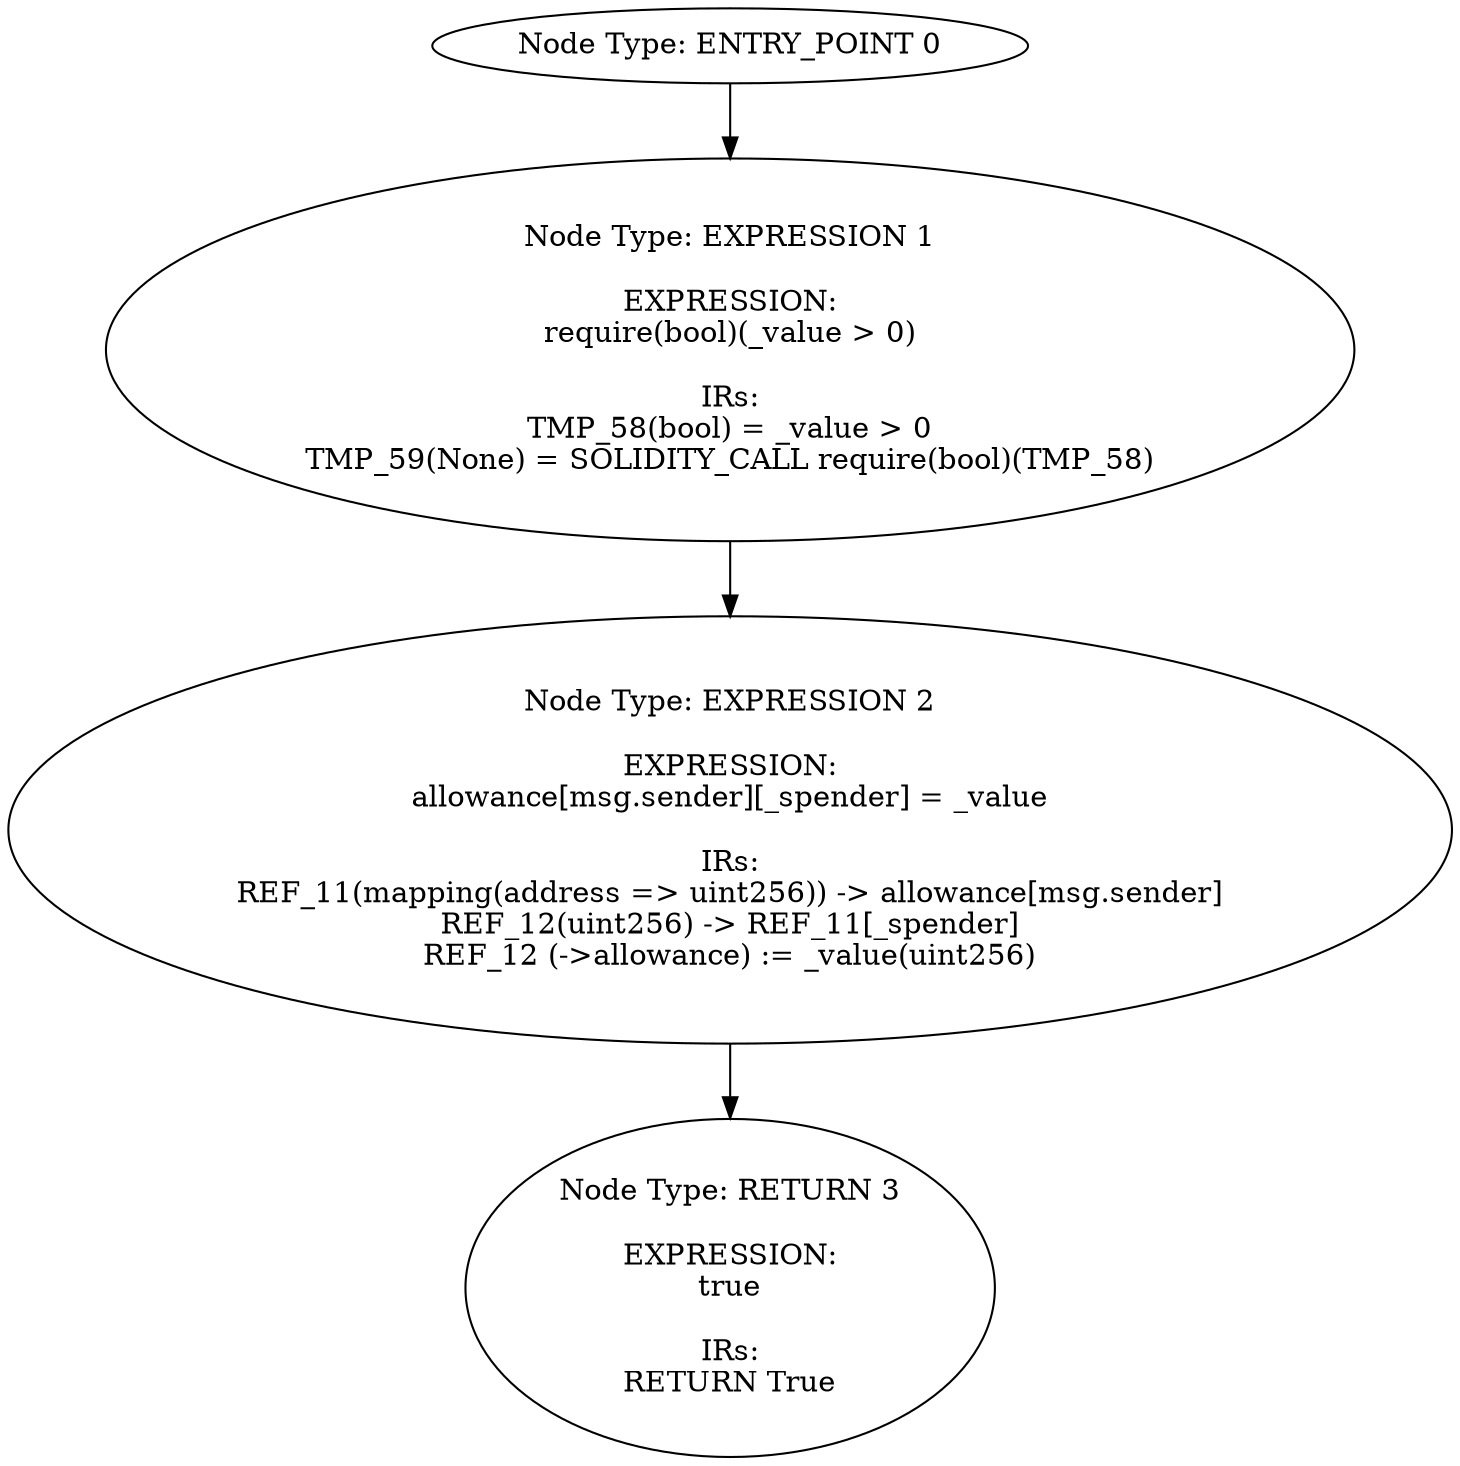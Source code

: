digraph{
0[label="Node Type: ENTRY_POINT 0
"];
0->1;
1[label="Node Type: EXPRESSION 1

EXPRESSION:
require(bool)(_value > 0)

IRs:
TMP_58(bool) = _value > 0
TMP_59(None) = SOLIDITY_CALL require(bool)(TMP_58)"];
1->2;
2[label="Node Type: EXPRESSION 2

EXPRESSION:
allowance[msg.sender][_spender] = _value

IRs:
REF_11(mapping(address => uint256)) -> allowance[msg.sender]
REF_12(uint256) -> REF_11[_spender]
REF_12 (->allowance) := _value(uint256)"];
2->3;
3[label="Node Type: RETURN 3

EXPRESSION:
true

IRs:
RETURN True"];
}
